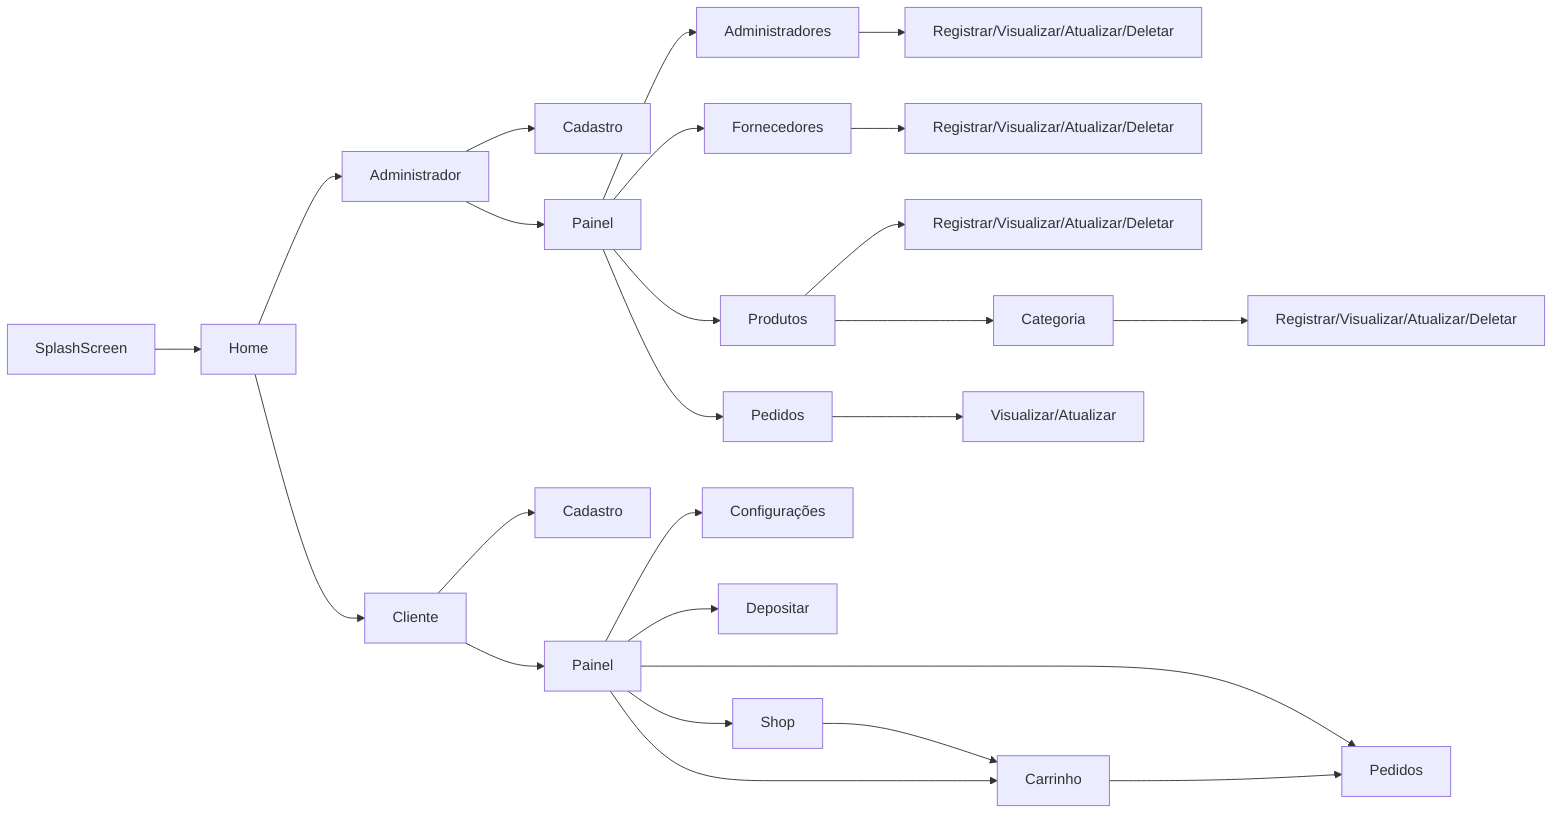 graph LR
    splash[SplashScreen] --> home[Home]

    home --> admin[Administrador]
    home --> client[Cliente]
    
    admin --> admin_register[Cadastro]

    admin --> admin_panel[Painel]

    admin_panel --> admin_admin[Administradores]
    admin_panel --> admin_vendor[Fornecedores]
    admin_panel --> admin_products[Produtos]
    admin_panel --> admin_order[Pedidos]
    
    admin_admin --> admin_admin_manage[Registrar/Visualizar/Atualizar/Deletar]
    
    admin_vendor --> admin_vendor_manage[Registrar/Visualizar/Atualizar/Deletar]

    admin_products --> admin_products_manage[Registrar/Visualizar/Atualizar/Deletar]
    
    admin_products --> admin_category[Categoria]
    admin_category --> admin_category_manage[Registrar/Visualizar/Atualizar/Deletar]

    admin_order --> admin_order_manage[Visualizar/Atualizar]
    
    client --> client_register[Cadastro]

    client --> client_menu[Painel]

    client_menu --> client_config[Configurações]
    client_menu --> client_deposit[Depositar]
    client_menu --> client_shop[Shop]
    client_shop --> client_cart[Carrinho]
    client_menu --> client_cart
    client_menu --> client_order[Pedidos]
    client_cart --> client_order